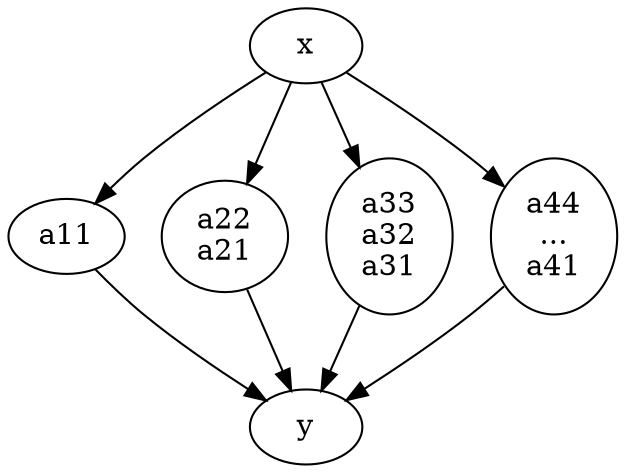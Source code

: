 digraph G {
graph [
name="chains1234r-compact"
]
a11;
x;
y;
"a22
a21";
"a33
a32
a31";
"a44
...
a41" [label="a44
...
a41"];
x->a11 ;
a11->y ;
x->"a22
a21" ;
"a22
a21"->y ;
x->"a33
a32
a31" ;
"a33
a32
a31"->y ;
x->"a44
...
a41" ;
"a44
...
a41"->y ;
}
